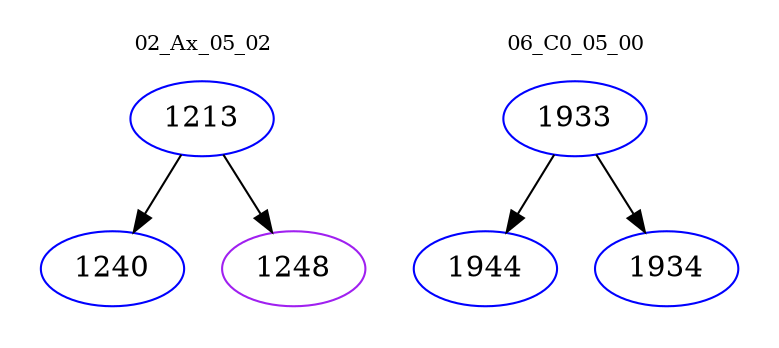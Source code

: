 digraph{
subgraph cluster_0 {
color = white
label = "02_Ax_05_02";
fontsize=10;
T0_1213 [label="1213", color="blue"]
T0_1213 -> T0_1240 [color="black"]
T0_1240 [label="1240", color="blue"]
T0_1213 -> T0_1248 [color="black"]
T0_1248 [label="1248", color="purple"]
}
subgraph cluster_1 {
color = white
label = "06_C0_05_00";
fontsize=10;
T1_1933 [label="1933", color="blue"]
T1_1933 -> T1_1944 [color="black"]
T1_1944 [label="1944", color="blue"]
T1_1933 -> T1_1934 [color="black"]
T1_1934 [label="1934", color="blue"]
}
}
